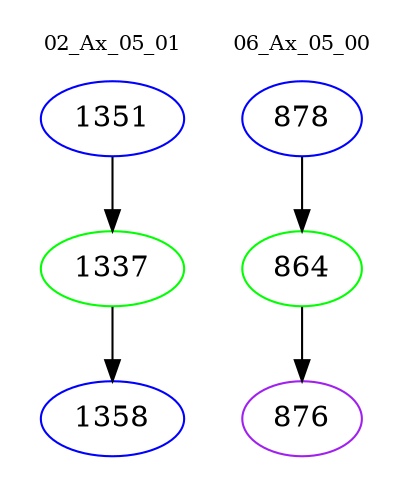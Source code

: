 digraph{
subgraph cluster_0 {
color = white
label = "02_Ax_05_01";
fontsize=10;
T0_1351 [label="1351", color="blue"]
T0_1351 -> T0_1337 [color="black"]
T0_1337 [label="1337", color="green"]
T0_1337 -> T0_1358 [color="black"]
T0_1358 [label="1358", color="blue"]
}
subgraph cluster_1 {
color = white
label = "06_Ax_05_00";
fontsize=10;
T1_878 [label="878", color="blue"]
T1_878 -> T1_864 [color="black"]
T1_864 [label="864", color="green"]
T1_864 -> T1_876 [color="black"]
T1_876 [label="876", color="purple"]
}
}
